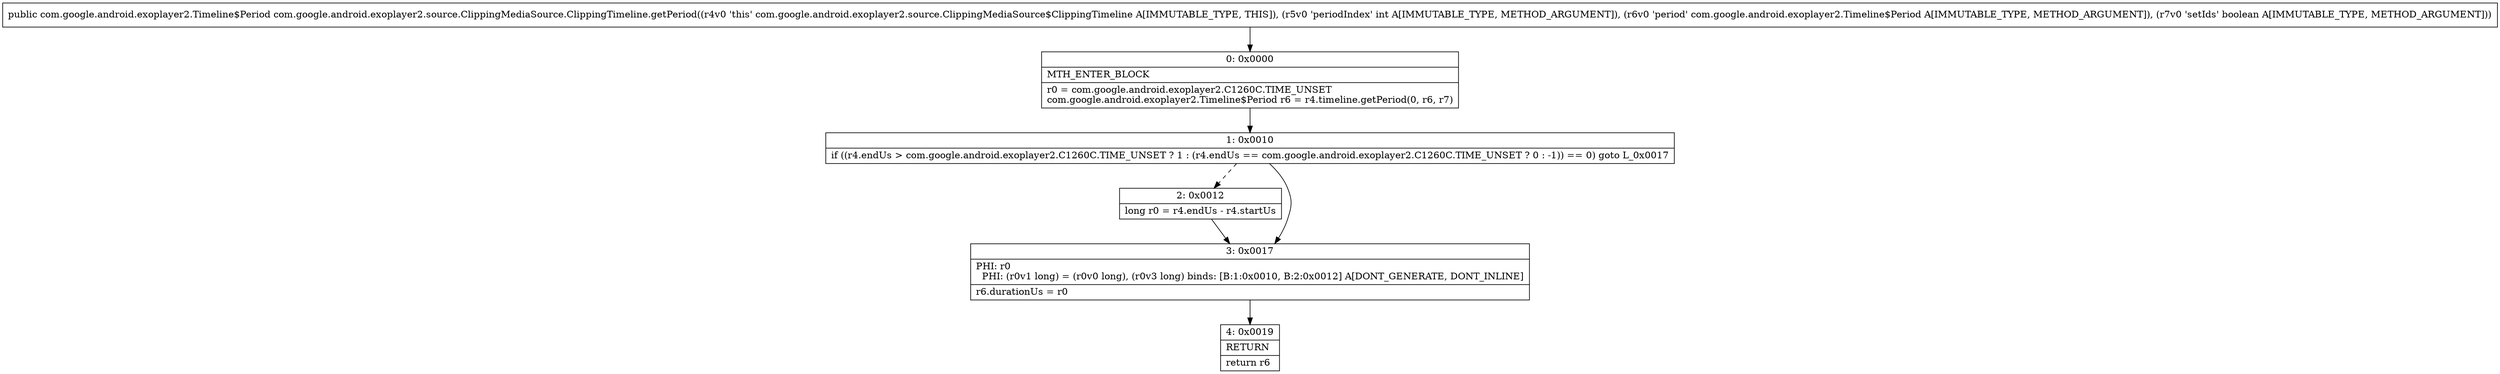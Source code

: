 digraph "CFG forcom.google.android.exoplayer2.source.ClippingMediaSource.ClippingTimeline.getPeriod(ILcom\/google\/android\/exoplayer2\/Timeline$Period;Z)Lcom\/google\/android\/exoplayer2\/Timeline$Period;" {
Node_0 [shape=record,label="{0\:\ 0x0000|MTH_ENTER_BLOCK\l|r0 = com.google.android.exoplayer2.C1260C.TIME_UNSET\lcom.google.android.exoplayer2.Timeline$Period r6 = r4.timeline.getPeriod(0, r6, r7)\l}"];
Node_1 [shape=record,label="{1\:\ 0x0010|if ((r4.endUs \> com.google.android.exoplayer2.C1260C.TIME_UNSET ? 1 : (r4.endUs == com.google.android.exoplayer2.C1260C.TIME_UNSET ? 0 : \-1)) == 0) goto L_0x0017\l}"];
Node_2 [shape=record,label="{2\:\ 0x0012|long r0 = r4.endUs \- r4.startUs\l}"];
Node_3 [shape=record,label="{3\:\ 0x0017|PHI: r0 \l  PHI: (r0v1 long) = (r0v0 long), (r0v3 long) binds: [B:1:0x0010, B:2:0x0012] A[DONT_GENERATE, DONT_INLINE]\l|r6.durationUs = r0\l}"];
Node_4 [shape=record,label="{4\:\ 0x0019|RETURN\l|return r6\l}"];
MethodNode[shape=record,label="{public com.google.android.exoplayer2.Timeline$Period com.google.android.exoplayer2.source.ClippingMediaSource.ClippingTimeline.getPeriod((r4v0 'this' com.google.android.exoplayer2.source.ClippingMediaSource$ClippingTimeline A[IMMUTABLE_TYPE, THIS]), (r5v0 'periodIndex' int A[IMMUTABLE_TYPE, METHOD_ARGUMENT]), (r6v0 'period' com.google.android.exoplayer2.Timeline$Period A[IMMUTABLE_TYPE, METHOD_ARGUMENT]), (r7v0 'setIds' boolean A[IMMUTABLE_TYPE, METHOD_ARGUMENT])) }"];
MethodNode -> Node_0;
Node_0 -> Node_1;
Node_1 -> Node_2[style=dashed];
Node_1 -> Node_3;
Node_2 -> Node_3;
Node_3 -> Node_4;
}

